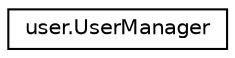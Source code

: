 digraph "Grafico della gerarchia delle classi"
{
  edge [fontname="Helvetica",fontsize="10",labelfontname="Helvetica",labelfontsize="10"];
  node [fontname="Helvetica",fontsize="10",shape=record];
  rankdir="LR";
  Node1 [label="user.UserManager",height=0.2,width=0.4,color="black", fillcolor="white", style="filled",URL="$classuser_1_1_user_manager.html",tooltip="Classe contentente metodi statici per la gestione del singleton rappresentante l&#39;insieme degli utenti..."];
}
